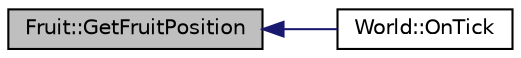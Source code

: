 digraph "Fruit::GetFruitPosition"
{
  edge [fontname="Helvetica",fontsize="10",labelfontname="Helvetica",labelfontsize="10"];
  node [fontname="Helvetica",fontsize="10",shape=record];
  rankdir="LR";
  Node1 [label="Fruit::GetFruitPosition",height=0.2,width=0.4,color="black", fillcolor="grey75", style="filled", fontcolor="black"];
  Node1 -> Node2 [dir="back",color="midnightblue",fontsize="10",style="solid",fontname="Helvetica"];
  Node2 [label="World::OnTick",height=0.2,width=0.4,color="black", fillcolor="white", style="filled",URL="$class_world.html#a0bbbfa3065f37588fa83f7d5533bcd5b"];
}
